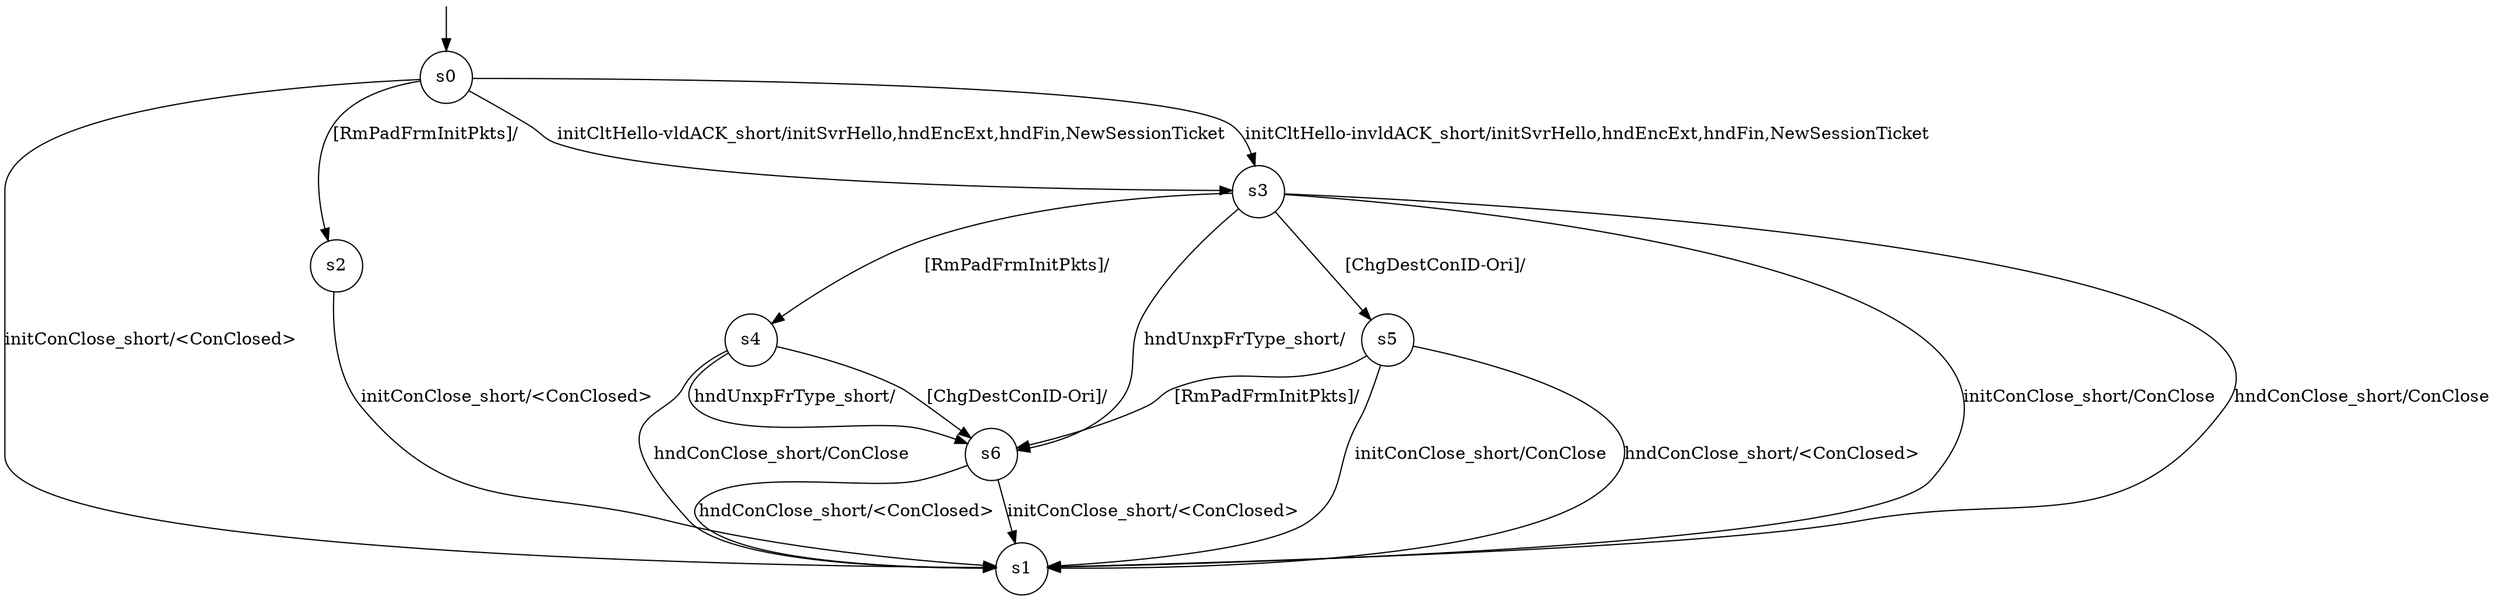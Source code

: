 digraph g {

s0 [shape="circle" label="s0"];
s1 [shape="circle" label="s1"];
s2 [shape="circle" label="s2"];
s3 [shape="circle" label="s3"];
s4 [shape="circle" label="s4"];
s5 [shape="circle" label="s5"];
s6 [shape="circle" label="s6"];
s0 -> s1 [label="initConClose_short/<ConClosed> "];
s0 -> s3 [label="initCltHello-vldACK_short/initSvrHello,hndEncExt,hndFin,NewSessionTicket "];
s0 -> s3 [label="initCltHello-invldACK_short/initSvrHello,hndEncExt,hndFin,NewSessionTicket "];
s0 -> s2 [label="[RmPadFrmInitPkts]/ "];
s2 -> s1 [label="initConClose_short/<ConClosed> "];
s3 -> s1 [label="initConClose_short/ConClose "];
s3 -> s1 [label="hndConClose_short/ConClose "];
s3 -> s6 [label="hndUnxpFrType_short/ "];
s3 -> s5 [label="[ChgDestConID-Ori]/ "];
s3 -> s4 [label="[RmPadFrmInitPkts]/ "];
s4 -> s1 [label="hndConClose_short/ConClose "];
s4 -> s6 [label="hndUnxpFrType_short/ "];
s4 -> s6 [label="[ChgDestConID-Ori]/ "];
s5 -> s1 [label="initConClose_short/ConClose "];
s5 -> s1 [label="hndConClose_short/<ConClosed> "];
s5 -> s6 [label="[RmPadFrmInitPkts]/ "];
s6 -> s1 [label="initConClose_short/<ConClosed> "];
s6 -> s1 [label="hndConClose_short/<ConClosed> "];

__start0 [label="" shape="none" width="0" height="0"];
__start0 -> s0;

}
